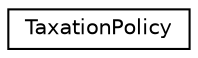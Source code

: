 digraph "Graphical Class Hierarchy"
{
 // LATEX_PDF_SIZE
  edge [fontname="Helvetica",fontsize="10",labelfontname="Helvetica",labelfontsize="10"];
  node [fontname="Helvetica",fontsize="10",shape=record];
  rankdir="LR";
  Node0 [label="TaxationPolicy",height=0.2,width=0.4,color="black", fillcolor="white", style="filled",URL="$classTaxationPolicy.html",tooltip="Manages tax collection and budget calculation."];
}
